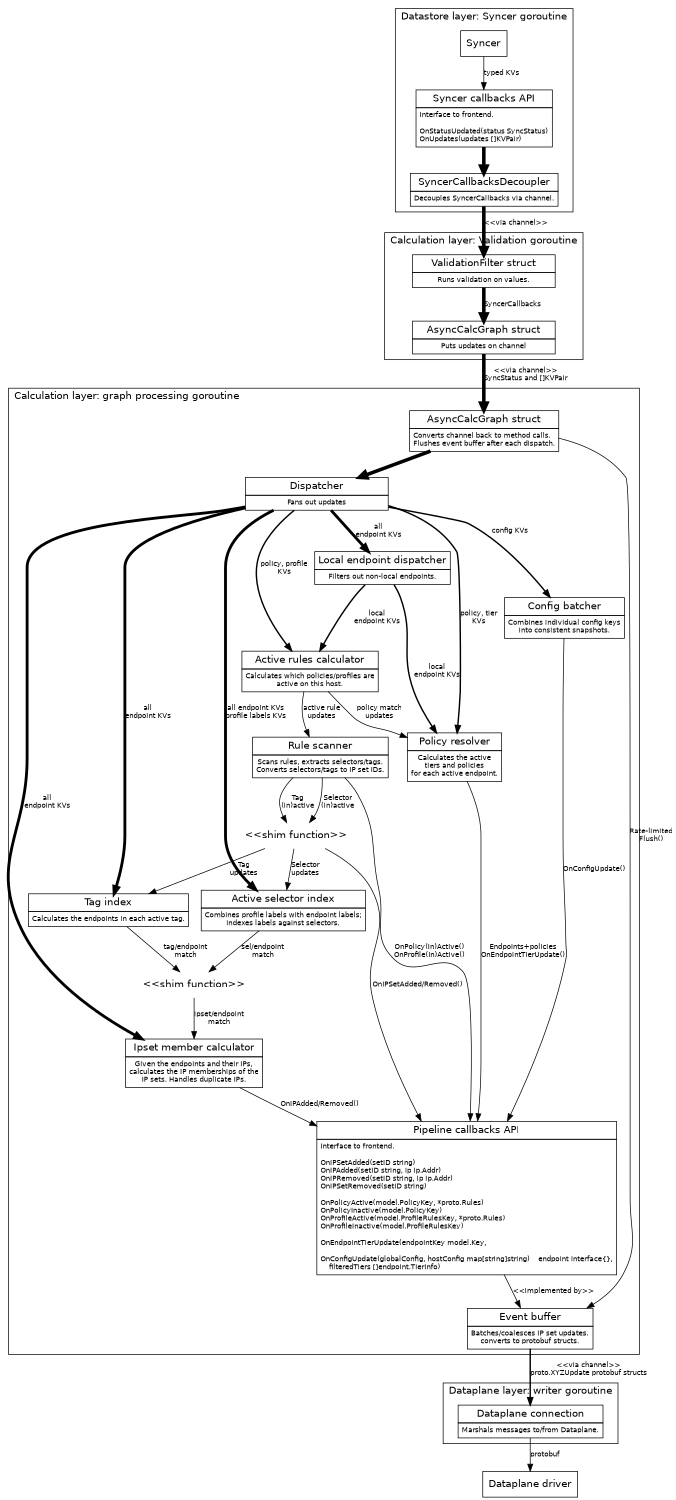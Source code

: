 digraph G {
size="7.5,10"
labeljust="l"
fontname=Helvetica;
node [fontname=Helvetica]
edge [fontname=Helvetica,fontsize=10]

    subgraph cluster0 {
    label="Datastore layer: Syncer goroutine";

        Syncer [shape=box]

        Syncer -> SyncerCallbacks [label="typed KVs"]

        SyncerCallbacks [label=<<table BORDER="0" CELLBORDER="1" CELLSPACING="0" CELLPADDING="4">
          <tr><td><font point-size="14">Syncer callbacks API</font></td></tr>
          <tr><td align="left"><font point-size="10">Interface to frontend.<BR ALIGN="LEFT"/>
<BR ALIGN="LEFT"/>
OnStatusUpdated(status SyncStatus)<BR ALIGN="LEFT"/>
OnUpdates(updates []KVPair)<BR ALIGN="LEFT"/>
</font></td></tr>
        </table>>, shape=none, margin=0];

        SyncerCallbacks -> SyncerCallbacksDecoupler [penwidth=5];

        SyncerCallbacksDecoupler [label=<<table BORDER="0" CELLBORDER="1" CELLSPACING="0" CELLPADDING="4">
          <tr><td><font point-size="14">SyncerCallbacksDecoupler</font></td></tr>
          <tr><td><font point-size="10">Decouples SyncerCallbacks via channel.</font></td></tr>
        </table>>, shape=none, margin=0];
    }

    subgraph cluster1 {
    label="Calculation layer: Validation goroutine";
        SyncerCallbacksDecoupler -> ValidationFilter [label="<<via channel>>" penwidth=5];
        ValidationFilter [label=<<table BORDER="0" CELLBORDER="1" CELLSPACING="0" CELLPADDING="4">
          <tr><td WIDTH="200"><font point-size="14" >ValidationFilter struct</font></td></tr>
          <tr><td><font point-size="10">Runs validation on values.</font></td></tr>
        </table>>, shape=none, margin=0]
        ValidationFilter -> AsyncCalcGraph [label="SyncerCallbacks", penwidth=5]
    }

    AsyncCalcGraph [label=<<table BORDER="0" CELLBORDER="1" CELLSPACING="0" CELLPADDING="4">
      <tr><td WIDTH="200"><font point-size="14" >AsyncCalcGraph struct</font></td></tr>
      <tr><td><font point-size="10">Puts updates on channel</font></td></tr>
    </table>>, shape=none, margin=0]
    AsyncCalcGraph -> AsyncCalcGraph2 [label="<<via channel>>\nSyncStatus and []KVPair", penwidth=5]

    subgraph cluster2 {
    label="Calculation layer: graph processing goroutine";

        AsyncCalcGraph2 [label=<<table BORDER="0" CELLBORDER="1" CELLSPACING="0" CELLPADDING="4">
          <tr><td WIDTH="200"><font point-size="14" >AsyncCalcGraph struct</font></td></tr>
          <tr><td><font point-size="10">Converts channel back to method calls.<BR ALIGN="LEFT"/>Flushes event buffer after each dispatch.</font></td></tr>
        </table>>, shape=none, margin=0]
        AsyncCalcGraph2 -> Dispatcher [penwidth=5]
        AsyncCalcGraph2 -> EventBuffer [label="Rate-limited\nFlush()"]

        subgraph {
            /* Put some padding either side of the Dispatcher. */
            rank=same; nodepadding1; Dispatcher; nodepadding2;
            nodepadding1 [style=invisible,fixedsize=true,width=4]
            nodepadding2 [style=invisible,fixedsize=true,width=4]
            nodepadding1 -> Dispatcher [style=invis];
            Dispatcher -> nodepadding2 [style=invis];
        }

        Dispatcher [label=<<table BORDER="0" CELLBORDER="1" CELLSPACING="0" CELLPADDING="4">
          <tr><td WIDTH="200"><font point-size="14" >Dispatcher</font></td></tr>
          <tr><td><font point-size="10">Fans out updates</font></td></tr>
        </table>>, shape=none, margin=0]
        Dispatcher -> PolicyResolver [label="policy, tier\nKVs", penwidth=2]
        Dispatcher -> ActiveRulesCalc [label="policy, profile\nKVs", penwidth=2]
        Dispatcher -> ActiveSelIdx [label="all endpoint KVs\nprofile labels KVs", penwidth=4]

        Dispatcher -> LocalDispatcher [label="all\nendpoint KVs", penwidth=4];
        Dispatcher -> TagIndex [label="all\nendpoint KVs", penwidth=4];
        Dispatcher -> MemberCalc [label="all\nendpoint KVs", penwidth=4];
        Dispatcher -> ConfigBatcher [label="config KVs", penwidth=2];


        LocalDispatcher [label=<<table BORDER="0" CELLBORDER="1" CELLSPACING="0" CELLPADDING="4">
          <tr><td><font point-size="14">Local endpoint dispatcher</font></td></tr>
          <tr><td><font point-size="10">Filters out non-local endpoints.</font></td></tr>
        </table>>, shape=none, margin=0]
        LocalDispatcher -> ActiveRulesCalc [label="local\nendpoint KVs", penwidth=2];
        LocalDispatcher -> PolicyResolver [label="local\nendpoint KVs", penwidth=2]

        ConfigBatcher [label=<<table BORDER="0" CELLBORDER="1" CELLSPACING="0" CELLPADDING="4">
          <tr><td><font point-size="14">Config batcher</font></td></tr>
          <tr><td><font point-size="10">Combines individual config keys<BR ALIGN="LEFT"
                  />into consistent snapshots.</font></td></tr>
        </table>>, shape=none, margin=0]
        ConfigBatcher -> PipelineCallbacks [label="OnConfigUpdate()"]

        ActiveRulesCalc [label=<<table BORDER="0" CELLBORDER="1" CELLSPACING="0" CELLPADDING="4">
          <tr><td><font point-size="14">Active rules calculator</font></td></tr>
          <tr><td><font point-size="10">Calculates which policies/profiles are<br/>active on this host.</font></td></tr>
        </table>>, shape=none, margin=0];
        ActiveRulesCalc -> RuleScanner [label="active rule\nupdates"];
        ActiveRulesCalc -> PolicyResolver [label="policy match\nupdates"];

        ActiveSelIdx [label=<<table BORDER="0" CELLBORDER="1" CELLSPACING="0" CELLPADDING="4">
          <tr><td><font point-size="14">Active selector index</font></td></tr>
          <tr><td><font point-size="10">Combines profile labels with endpoint labels;<br/>indexes labels against selectors.</font></td></tr>
        </table>>, shape=none, margin=0];
        "<<shim function>>" [shape=none]
        ActiveSelIdx -> "<<shim function>>" [label="sel/endpoint\nmatch"];

        RuleScanner [label=<<table BORDER="0" CELLBORDER="1" CELLSPACING="0" CELLPADDING="4">
          <tr><td><font point-size="14">Rule scanner</font></td></tr>
          <tr><td><font point-size="10">Scans rules, extracts selectors/tags.<br/>Converts selectors/tags to IP set IDs.</font></td></tr>
        </table>>, shape=none, margin=0];

        PolicyResolver [label=<<table BORDER="0" CELLBORDER="1" CELLSPACING="0" CELLPADDING="4">
          <tr><td><font point-size="14">Policy resolver</font></td></tr>
          <tr><td><font point-size="10">Calculates the active<br/>tiers and policies<br/>for each active endpoint.</font></td></tr>
        </table>>, shape=none, margin=0];


        TagIndex [label=<<table BORDER="0" CELLBORDER="1" CELLSPACING="0" CELLPADDING="4">
          <tr><td><font point-size="14">Tag index</font></td></tr>
          <tr><td><font point-size="10">Calculates the endpoints in each active tag.</font></td></tr>
        </table>>, shape=none, margin=0];

        TagIndex -> "<<shim function>>" [label="tag/endpoint\nmatch"];
        "<<shim function>>" -> MemberCalc [label="ipset/endpoint\nmatch"];

        MemberCalc [label=<<table BORDER="0" CELLBORDER="1" CELLSPACING="0" CELLPADDING="4">
          <tr><td><font point-size="14">Ipset member calculator</font></td></tr>
          <tr><td><font point-size="10">Given the endpoints and their IPs,<br/>calculates the IP memberships of the<br/>IP sets. Handles duplicate IPs.</font></td></tr>
        </table>>, shape=none, margin=0];


        RuleScanner -> PipelineCallbacks [label="OnPolicy(In)Active()\nOnProfile(In)Active()"];

        RuleScannerShim [label="<<shim function>>", shape=none]
        RuleScanner -> RuleScannerShim [label="Selector\n(in)active"];
        RuleScannerShim -> ActiveSelIdx [label="Selector\nupdates"]
        RuleScannerShim -> PipelineCallbacks [label="OnIPSetAdded/Removed()"];

        RuleScanner -> RuleScannerShim [label="Tag\n(in)active"];
        RuleScannerShim -> TagIndex [label="Tag\nupdates"]


        MemberCalc -> PipelineCallbacks [label="OnIPAdded/Removed()"];
        PolicyResolver -> PipelineCallbacks [label="Endpoints+policies\nOnEndpointTierUpdate()"];

        PipelineCallbacks [label=<<table BORDER="0" CELLBORDER="1" CELLSPACING="0" CELLPADDING="4">
          <tr><td><font point-size="14">Pipeline callbacks API</font></td></tr>
          <tr><td align="left"><font point-size="10">Interface to frontend.<BR ALIGN="LEFT"/>
<BR ALIGN="LEFT"/>
OnIPSetAdded(setID string)<BR ALIGN="LEFT"/>
OnIPAdded(setID string, ip ip.Addr)<BR ALIGN="LEFT"/>
OnIPRemoved(setID string, ip ip.Addr)<BR ALIGN="LEFT"/>
OnIPSetRemoved(setID string)<BR ALIGN="LEFT"/>
<BR ALIGN="LEFT"/>
OnPolicyActive(model.PolicyKey, *proto.Rules)<BR ALIGN="LEFT"/>
OnPolicyInactive(model.PolicyKey)<BR ALIGN="LEFT"/>
OnProfileActive(model.ProfileRulesKey, *proto.Rules)<BR ALIGN="LEFT"/>
OnProfileInactive(model.ProfileRulesKey)<BR ALIGN="LEFT"/>
<BR ALIGN="LEFT"/>
OnEndpointTierUpdate(endpointKey model.Key,<BR ALIGN="LEFT"/>
<BR ALIGN="LEFT"/>
OnConfigUpdate(globalConfig, hostConfig map[string]string)
    endpoint interface{},<BR ALIGN="LEFT"/>
    filteredTiers []endpoint.TierInfo)<BR ALIGN="LEFT"/>
</font></td></tr>
        </table>>, shape=none, margin=0];

        PipelineCallbacks -> EventBuffer [label="<<implemented by>>"]

        EventBuffer [label=<<table BORDER="0" CELLBORDER="1" CELLSPACING="0" CELLPADDING="4">
          <tr><td><font point-size="14">Event buffer</font></td></tr>
          <tr><td><font point-size="10">Batches/coalesces IP set updates.<BR ALIGN="LEFT"/>converts to protobuf structs.</font></td></tr>
        </table>>, shape=none, margin=0];
    }

    subgraph cluster3 {
    label="Dataplane layer: writer goroutine";
        DataplaneConnection [label=<<table BORDER="0" CELLBORDER="1" CELLSPACING="0" CELLPADDING="4">
          <tr><td><font point-size="14">Dataplane connection</font></td></tr>
          <tr><td><font point-size="10">Marshals messages to/from Dataplane.</font></td></tr>
        </table>>, shape=none, margin=0];
    }


    EventBuffer -> DataplaneConnection [label="<<via channel>>\nproto.XYZUpdate protobuf structs", penwidth=2]
    DataplaneConnection -> Dataplane [label="protobuf"];
    Dataplane [shape=box, label="Dataplane driver"];
}
